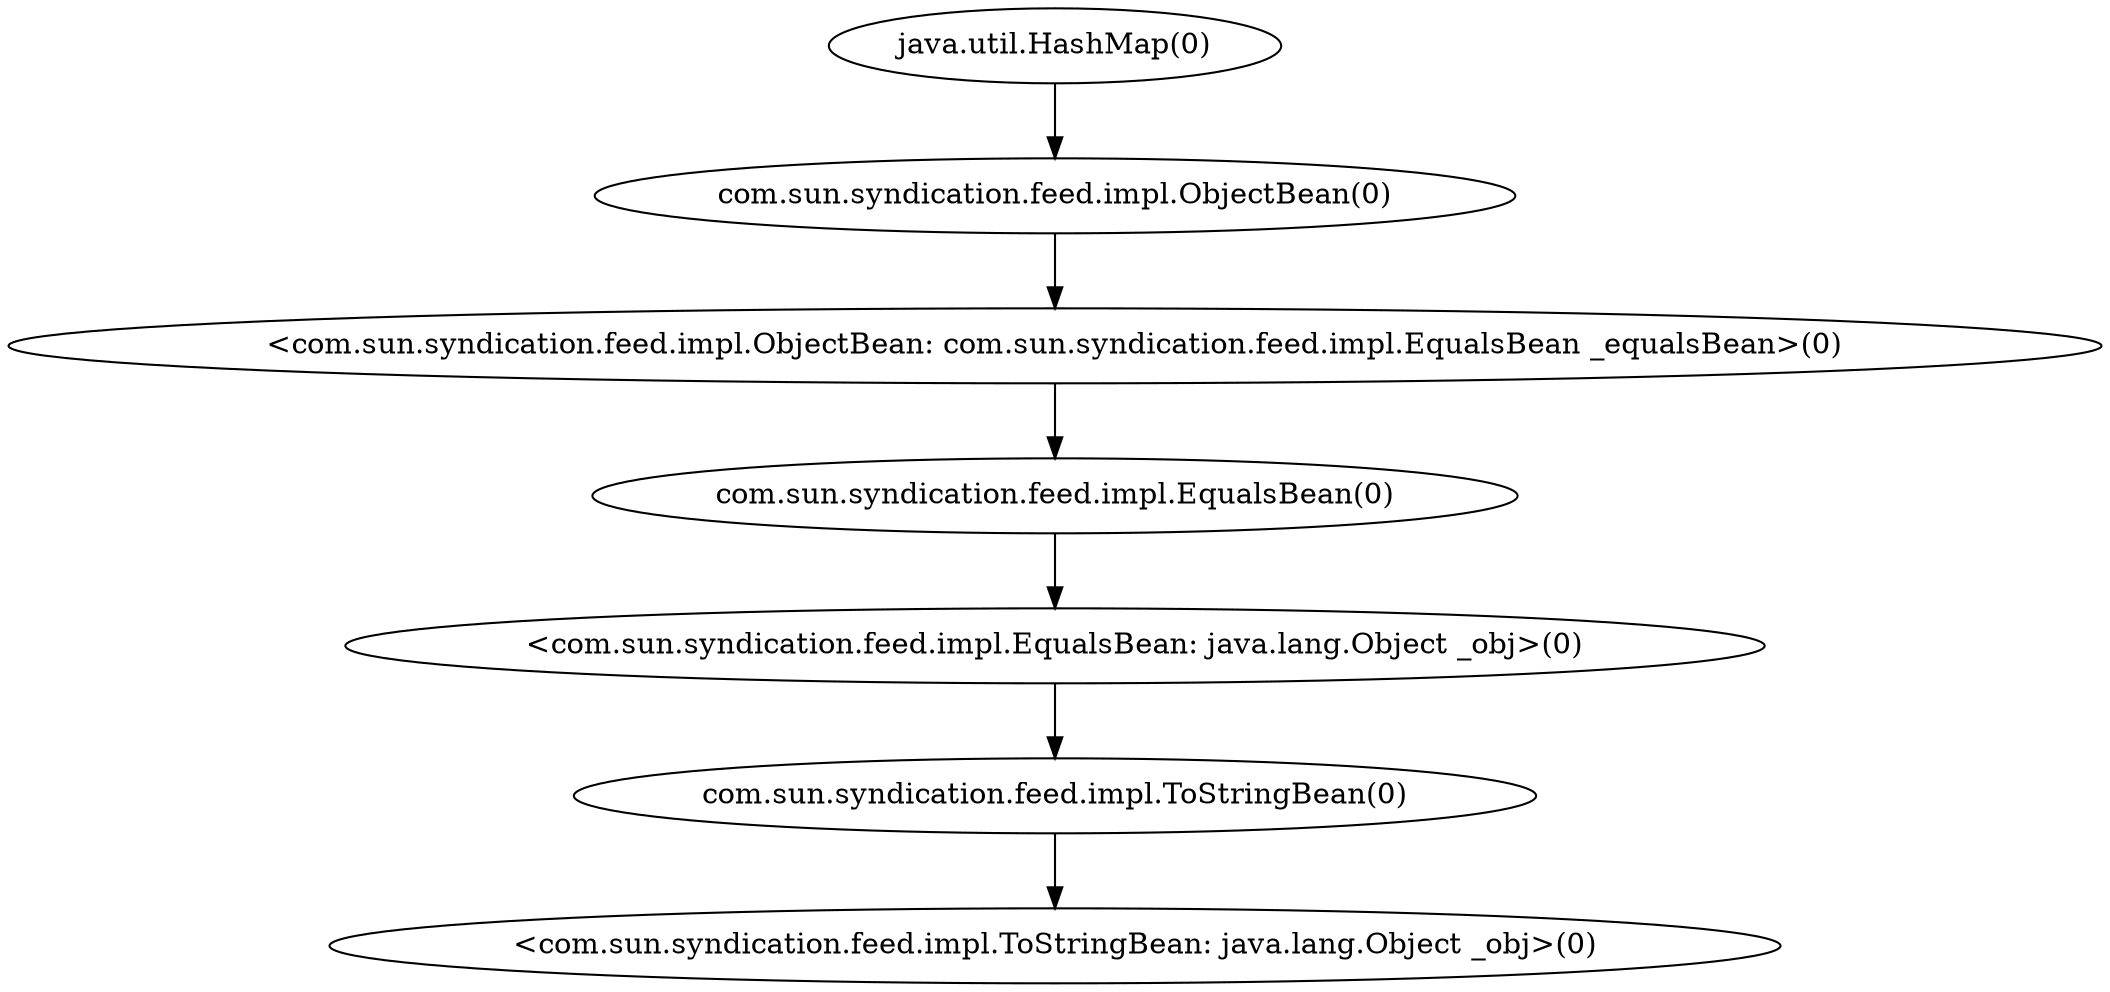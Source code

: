 digraph G {
    "java.util.HashMap(0)" -> "com.sun.syndication.feed.impl.ObjectBean(0)";
    "com.sun.syndication.feed.impl.EqualsBean(0)" -> "<com.sun.syndication.feed.impl.EqualsBean: java.lang.Object _obj>(0)";
    "com.sun.syndication.feed.impl.ToStringBean(0)" -> "<com.sun.syndication.feed.impl.ToStringBean: java.lang.Object _obj>(0)";
    "com.sun.syndication.feed.impl.ObjectBean(0)" -> "<com.sun.syndication.feed.impl.ObjectBean: com.sun.syndication.feed.impl.EqualsBean _equalsBean>(0)";
    "<com.sun.syndication.feed.impl.ObjectBean: com.sun.syndication.feed.impl.EqualsBean _equalsBean>(0)" -> "com.sun.syndication.feed.impl.EqualsBean(0)";
    "<com.sun.syndication.feed.impl.EqualsBean: java.lang.Object _obj>(0)" -> "com.sun.syndication.feed.impl.ToStringBean(0)";
}